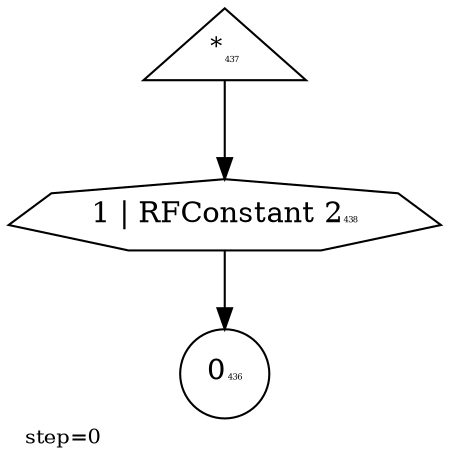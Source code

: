 digraph {
  graph  [labelloc=bottom,labeljust=left,fontsize="10",label="step=0"];
  "436" [shape=circle,peripheries="1",label=<0<FONT POINT-SIZE='4'>436</FONT>>,labelfontcolor=black,color=black];
  "437" [shape=triangle,peripheries="1",label=<<SUP>*</SUP><FONT POINT-SIZE='4'>437</FONT>>,labelfontcolor=black,color=black];
  "438" [label=<1 | RFConstant 2<FONT POINT-SIZE='4'>438</FONT>>,peripheries="1",color=black,shape=septagon];
  "437" -> "438" [color=black];
  "438" -> "436" [color=black];
}
